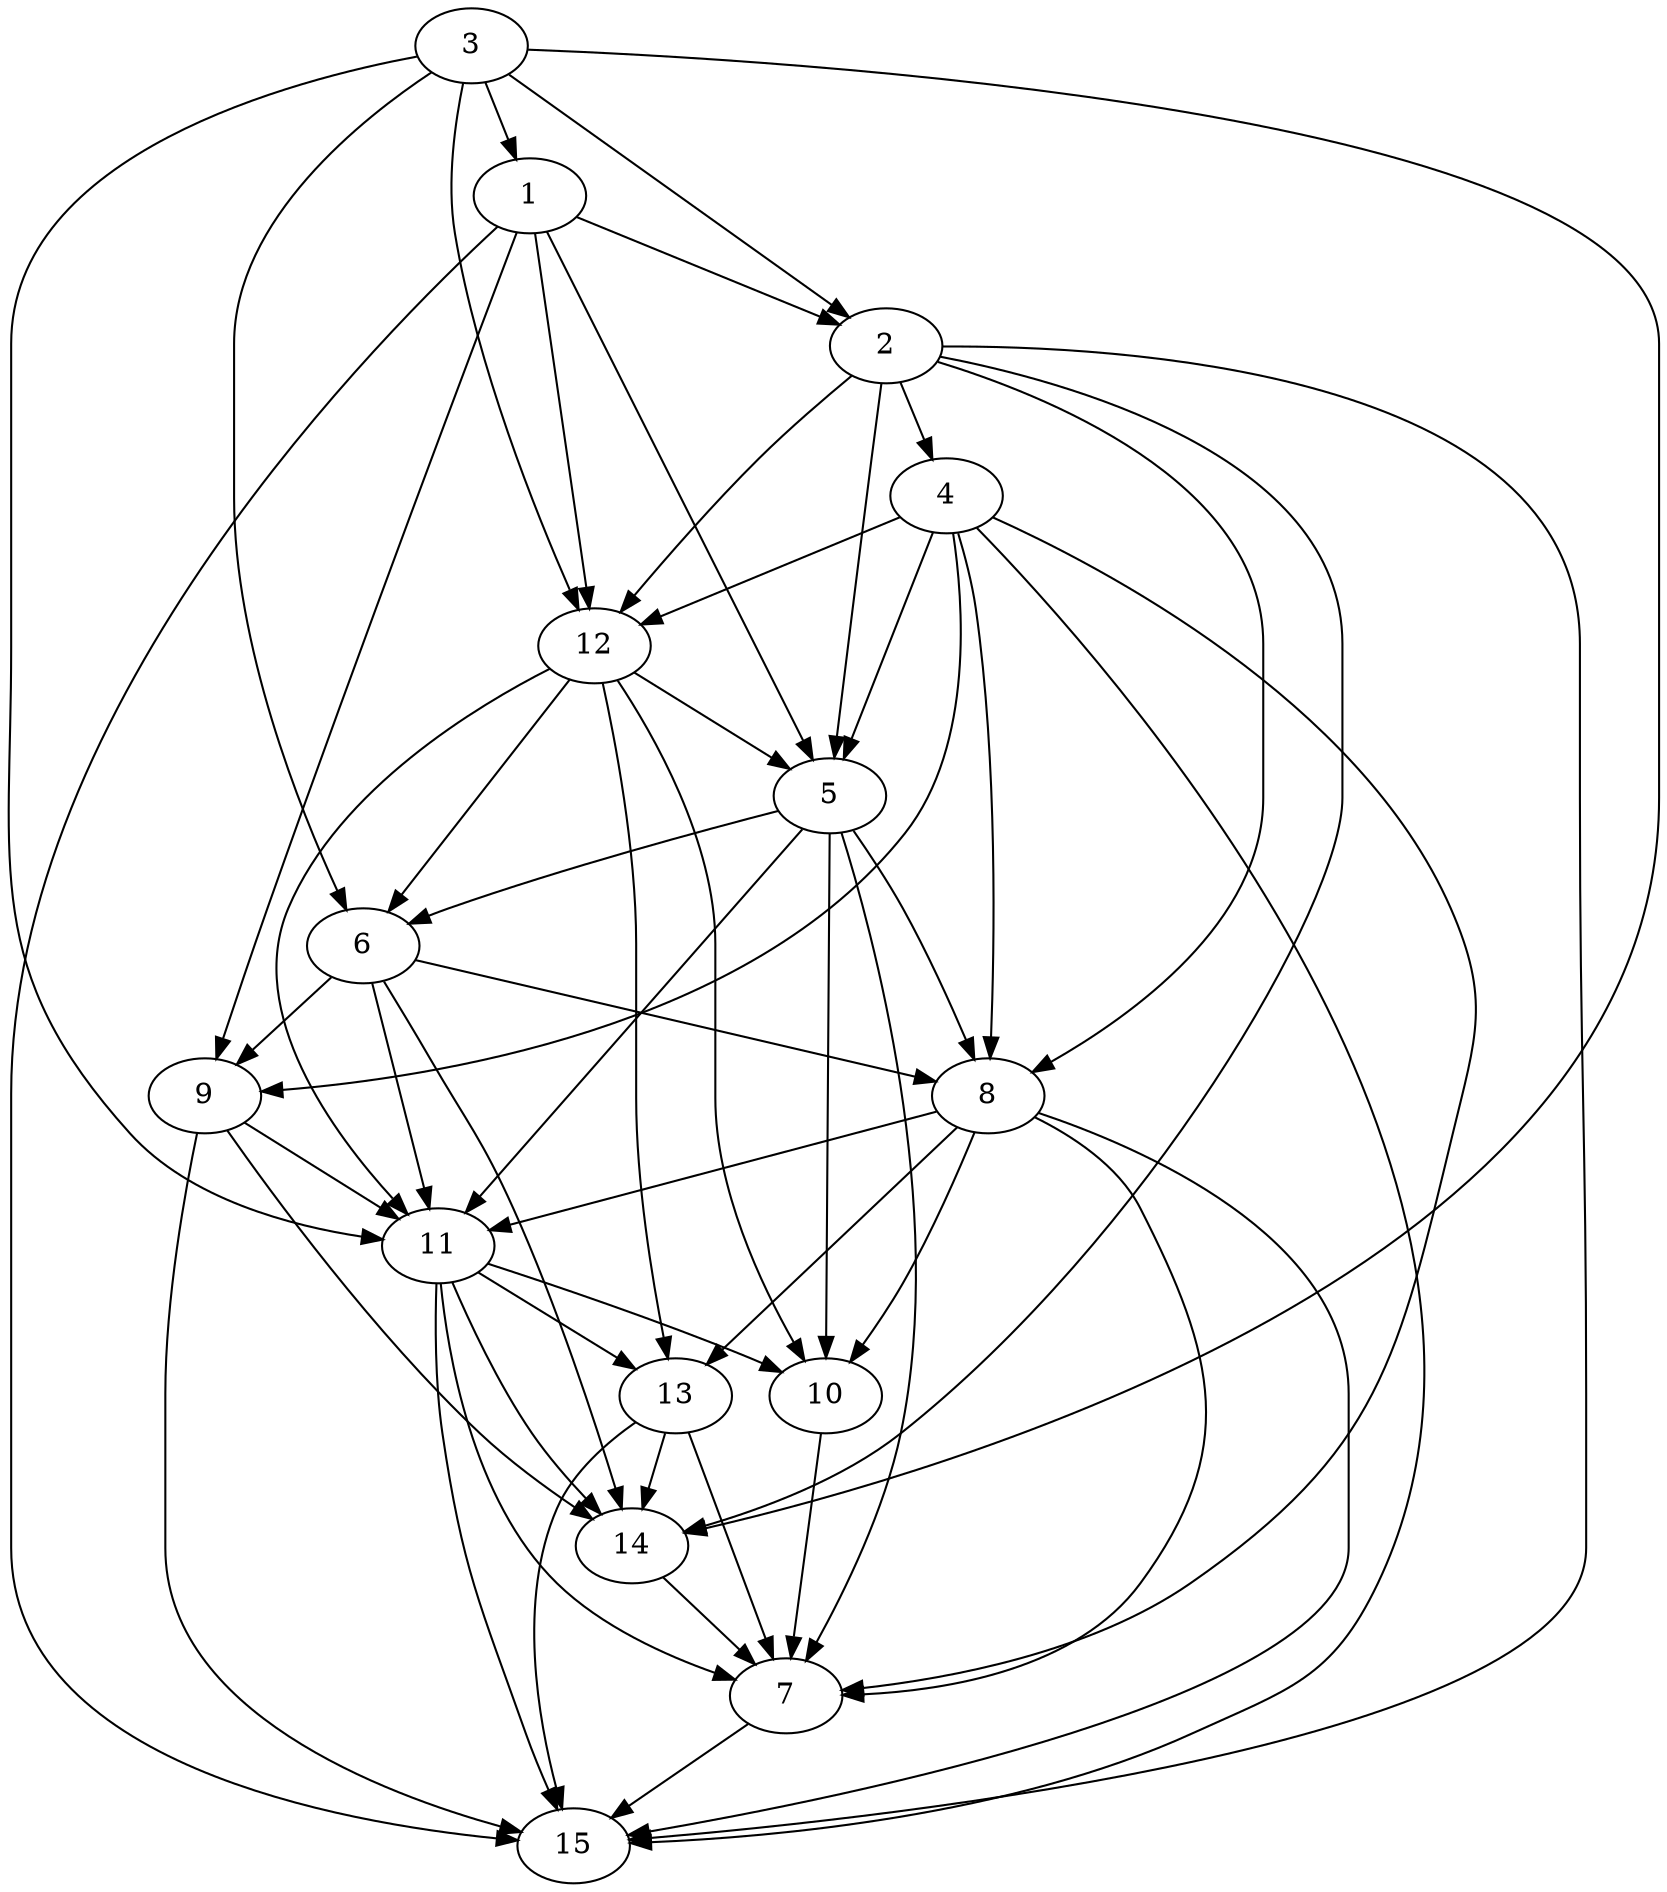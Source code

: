 digraph "src/../output/lab2/matrix-8/graph.gv" {
	1
	2
	3
	4
	5
	6
	7
	8
	9
	10
	11
	12
	13
	14
	15
	1 -> 2
	1 -> 5
	1 -> 9
	1 -> 12
	1 -> 15
	2 -> 4
	2 -> 5
	2 -> 8
	2 -> 12
	2 -> 14
	2 -> 15
	3 -> 1
	3 -> 2
	3 -> 6
	3 -> 11
	3 -> 12
	3 -> 14
	4 -> 5
	4 -> 7
	4 -> 8
	4 -> 9
	4 -> 12
	4 -> 15
	5 -> 6
	5 -> 7
	5 -> 8
	5 -> 10
	5 -> 11
	6 -> 8
	6 -> 9
	6 -> 11
	6 -> 14
	7 -> 15
	8 -> 7
	8 -> 10
	8 -> 11
	8 -> 13
	8 -> 15
	9 -> 11
	9 -> 14
	9 -> 15
	10 -> 7
	11 -> 7
	11 -> 10
	11 -> 13
	11 -> 14
	11 -> 15
	12 -> 5
	12 -> 6
	12 -> 10
	12 -> 11
	12 -> 13
	13 -> 7
	13 -> 14
	13 -> 15
	14 -> 7
}
